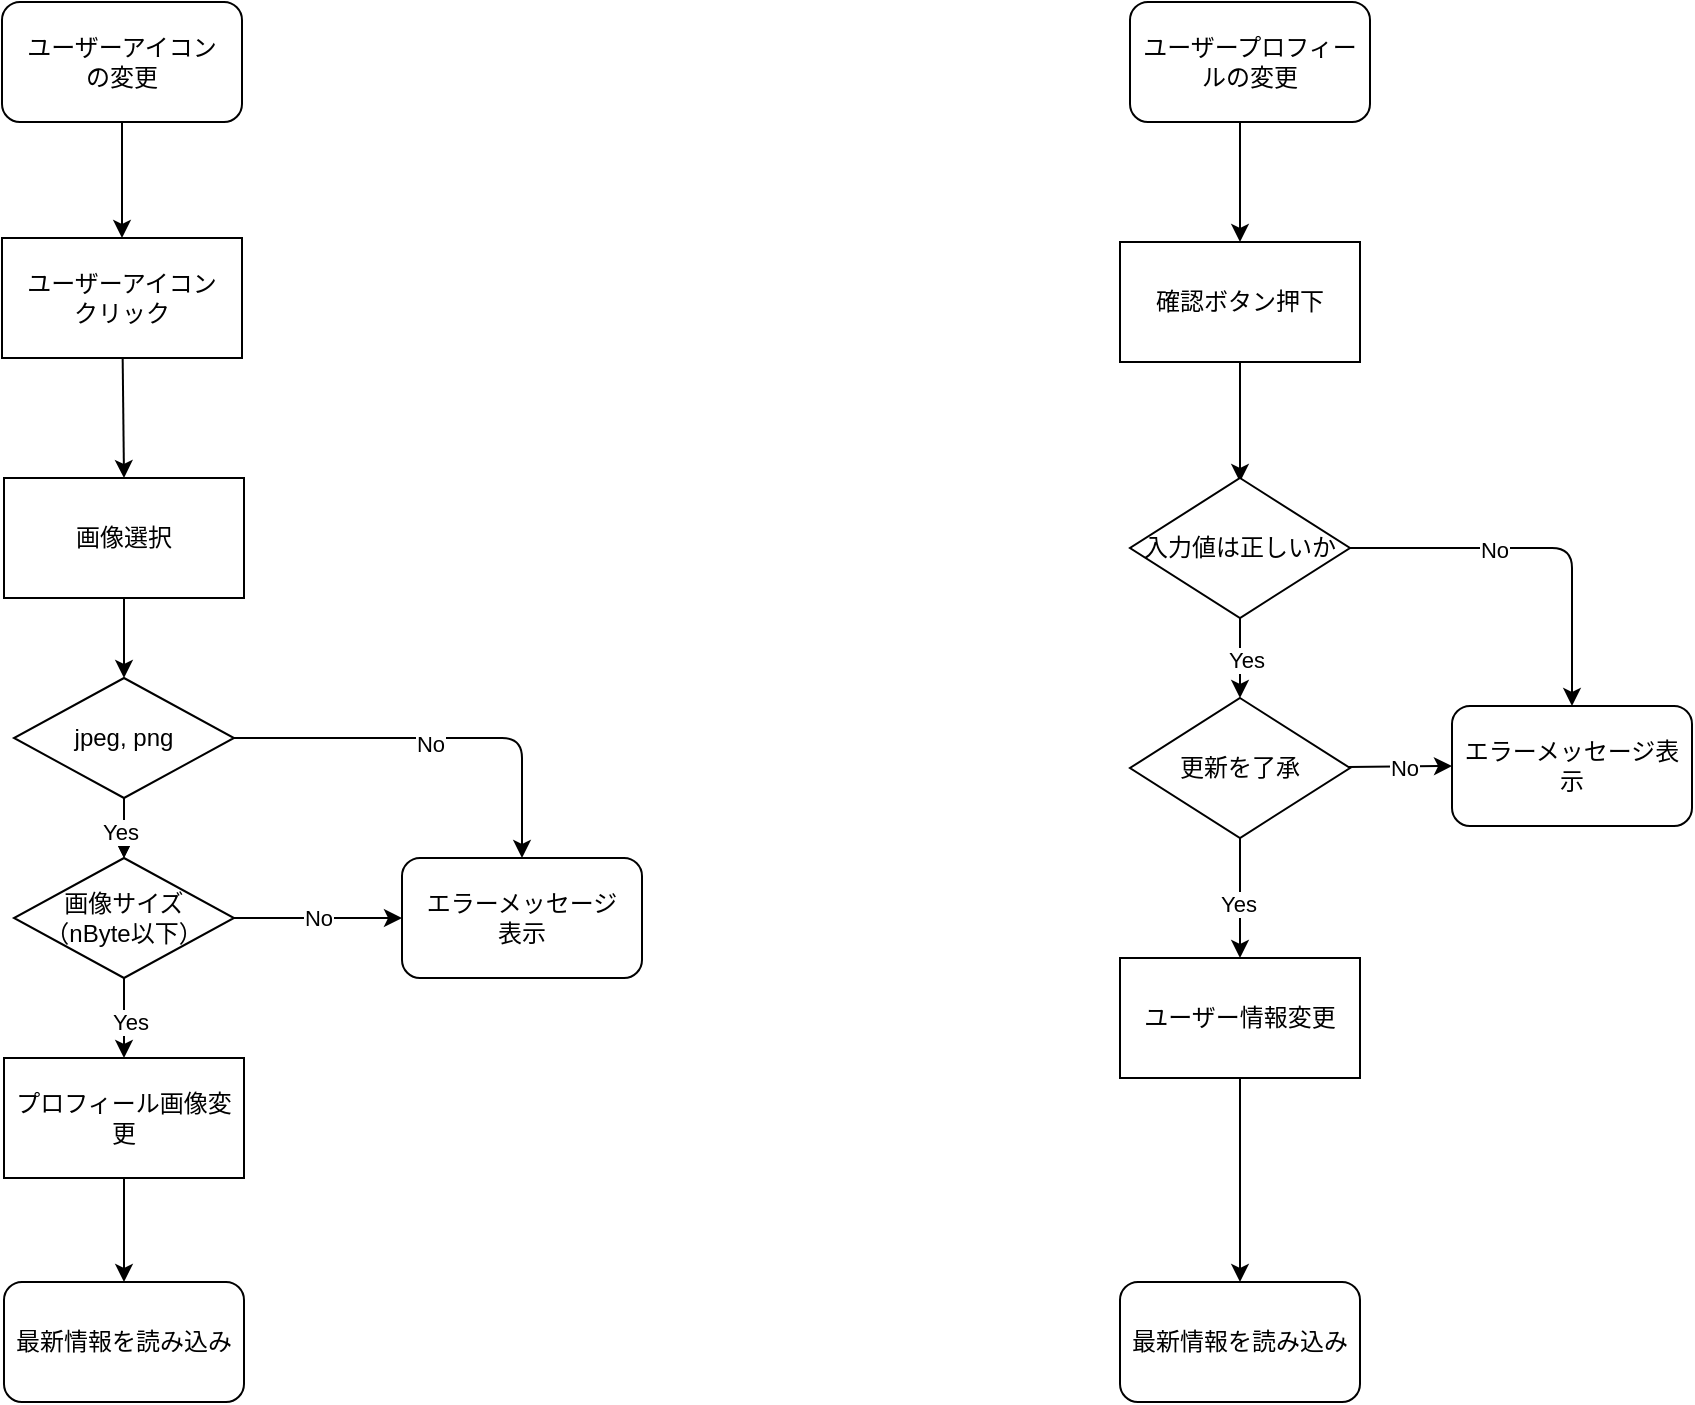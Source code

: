 <mxfile>
    <diagram id="wQver73uPII_HUEvxP58" name="ページ1">
        <mxGraphModel dx="1179" dy="634" grid="1" gridSize="10" guides="1" tooltips="1" connect="1" arrows="1" fold="1" page="1" pageScale="1" pageWidth="827" pageHeight="1169" math="0" shadow="0">
            <root>
                <mxCell id="0"/>
                <mxCell id="1" parent="0"/>
                <mxCell id="59" style="edgeStyle=none;html=1;entryX=0.5;entryY=0;entryDx=0;entryDy=0;" parent="1" source="2" target="5" edge="1">
                    <mxGeometry relative="1" as="geometry"/>
                </mxCell>
                <mxCell id="2" value="ユーザーアイコン&lt;br&gt;クリック" style="rounded=0;whiteSpace=wrap;html=1;" parent="1" vertex="1">
                    <mxGeometry x="40" y="200" width="120" height="60" as="geometry"/>
                </mxCell>
                <mxCell id="3" value="最新情報を読み込み" style="rounded=1;whiteSpace=wrap;html=1;" parent="1" vertex="1">
                    <mxGeometry x="41" y="722" width="120" height="60" as="geometry"/>
                </mxCell>
                <mxCell id="9" style="edgeStyle=none;html=1;entryX=0.5;entryY=0;entryDx=0;entryDy=0;" parent="1" target="7" edge="1">
                    <mxGeometry relative="1" as="geometry">
                        <mxPoint x="101" y="380" as="sourcePoint"/>
                    </mxGeometry>
                </mxCell>
                <mxCell id="5" value="画像選択" style="rounded=0;whiteSpace=wrap;html=1;" parent="1" vertex="1">
                    <mxGeometry x="41" y="320" width="120" height="60" as="geometry"/>
                </mxCell>
                <mxCell id="10" value="" style="edgeStyle=none;html=1;" parent="1" source="7" target="8" edge="1">
                    <mxGeometry relative="1" as="geometry"/>
                </mxCell>
                <mxCell id="11" style="edgeStyle=none;html=1;exitX=0.5;exitY=1;exitDx=0;exitDy=0;entryX=0.5;entryY=0;entryDx=0;entryDy=0;" parent="1" source="7" target="8" edge="1">
                    <mxGeometry relative="1" as="geometry"/>
                </mxCell>
                <mxCell id="16" value="Yes" style="edgeLabel;html=1;align=center;verticalAlign=middle;resizable=0;points=[];" parent="11" vertex="1" connectable="0">
                    <mxGeometry x="0.133" y="-2" relative="1" as="geometry">
                        <mxPoint as="offset"/>
                    </mxGeometry>
                </mxCell>
                <mxCell id="13" style="edgeStyle=none;html=1;entryX=0.5;entryY=0;entryDx=0;entryDy=0;" parent="1" source="7" target="12" edge="1">
                    <mxGeometry relative="1" as="geometry">
                        <mxPoint x="231" y="450" as="targetPoint"/>
                        <Array as="points">
                            <mxPoint x="300" y="450"/>
                        </Array>
                    </mxGeometry>
                </mxCell>
                <mxCell id="14" value="No" style="edgeLabel;html=1;align=center;verticalAlign=middle;resizable=0;points=[];" parent="13" vertex="1" connectable="0">
                    <mxGeometry x="-0.04" y="-3" relative="1" as="geometry">
                        <mxPoint as="offset"/>
                    </mxGeometry>
                </mxCell>
                <mxCell id="7" value="jpeg, png" style="rhombus;whiteSpace=wrap;html=1;" parent="1" vertex="1">
                    <mxGeometry x="46" y="420" width="110" height="60" as="geometry"/>
                </mxCell>
                <mxCell id="17" value="No" style="edgeStyle=none;html=1;entryX=0;entryY=0.5;entryDx=0;entryDy=0;" parent="1" source="8" target="12" edge="1">
                    <mxGeometry x="-0.007" relative="1" as="geometry">
                        <mxPoint x="220" y="540" as="targetPoint"/>
                        <Array as="points">
                            <mxPoint x="190" y="540"/>
                        </Array>
                        <mxPoint as="offset"/>
                    </mxGeometry>
                </mxCell>
                <mxCell id="19" style="edgeStyle=none;html=1;entryX=0.5;entryY=0;entryDx=0;entryDy=0;" parent="1" source="8" edge="1">
                    <mxGeometry relative="1" as="geometry">
                        <mxPoint x="101" y="610" as="targetPoint"/>
                    </mxGeometry>
                </mxCell>
                <mxCell id="57" value="Yes" style="edgeLabel;html=1;align=center;verticalAlign=middle;resizable=0;points=[];" parent="19" vertex="1" connectable="0">
                    <mxGeometry x="0.1" y="3" relative="1" as="geometry">
                        <mxPoint as="offset"/>
                    </mxGeometry>
                </mxCell>
                <mxCell id="8" value="画像サイズ&lt;br&gt;（nByte以下）" style="rhombus;whiteSpace=wrap;html=1;" parent="1" vertex="1">
                    <mxGeometry x="46" y="510" width="110" height="60" as="geometry"/>
                </mxCell>
                <mxCell id="12" value="エラーメッセージ&lt;br&gt;表示" style="rounded=1;whiteSpace=wrap;html=1;" parent="1" vertex="1">
                    <mxGeometry x="240" y="510" width="120" height="60" as="geometry"/>
                </mxCell>
                <mxCell id="55" style="edgeStyle=none;html=1;entryX=0.5;entryY=0;entryDx=0;entryDy=0;" parent="1" source="18" target="3" edge="1">
                    <mxGeometry relative="1" as="geometry"/>
                </mxCell>
                <mxCell id="18" value="プロフィール画像変更" style="rounded=0;whiteSpace=wrap;html=1;" parent="1" vertex="1">
                    <mxGeometry x="41" y="610" width="120" height="60" as="geometry"/>
                </mxCell>
                <mxCell id="22" style="edgeStyle=none;html=1;entryX=0.5;entryY=0;entryDx=0;entryDy=0;" parent="1" target="25" edge="1">
                    <mxGeometry relative="1" as="geometry">
                        <mxPoint x="659.0" y="142" as="sourcePoint"/>
                    </mxGeometry>
                </mxCell>
                <mxCell id="24" style="edgeStyle=none;html=1;entryX=0.5;entryY=0;entryDx=0;entryDy=0;" parent="1" source="25" edge="1">
                    <mxGeometry relative="1" as="geometry">
                        <mxPoint x="659" y="322" as="targetPoint"/>
                    </mxGeometry>
                </mxCell>
                <mxCell id="25" value="確認ボタン押下" style="rounded=0;whiteSpace=wrap;html=1;" parent="1" vertex="1">
                    <mxGeometry x="599" y="202" width="120" height="60" as="geometry"/>
                </mxCell>
                <mxCell id="64" style="edgeStyle=none;html=1;entryX=0.5;entryY=0;entryDx=0;entryDy=0;" parent="1" source="39" target="63" edge="1">
                    <mxGeometry relative="1" as="geometry"/>
                </mxCell>
                <mxCell id="39" value="ユーザー情報変更" style="rounded=0;whiteSpace=wrap;html=1;" parent="1" vertex="1">
                    <mxGeometry x="599" y="560" width="120" height="60" as="geometry"/>
                </mxCell>
                <mxCell id="43" value="" style="edgeStyle=none;html=1;entryX=0.5;entryY=0;entryDx=0;entryDy=0;" parent="1" source="41" target="61" edge="1">
                    <mxGeometry relative="1" as="geometry">
                        <mxPoint x="755" y="360" as="targetPoint"/>
                        <Array as="points">
                            <mxPoint x="825" y="355"/>
                        </Array>
                    </mxGeometry>
                </mxCell>
                <mxCell id="45" value="No" style="edgeLabel;html=1;align=center;verticalAlign=middle;resizable=0;points=[];" parent="43" vertex="1" connectable="0">
                    <mxGeometry x="-0.238" y="-1" relative="1" as="geometry">
                        <mxPoint x="-1" as="offset"/>
                    </mxGeometry>
                </mxCell>
                <mxCell id="48" style="edgeStyle=none;html=1;entryX=0.5;entryY=0;entryDx=0;entryDy=0;" parent="1" source="41" edge="1">
                    <mxGeometry relative="1" as="geometry">
                        <mxPoint x="659" y="430" as="targetPoint"/>
                    </mxGeometry>
                </mxCell>
                <mxCell id="51" value="Yes" style="edgeLabel;html=1;align=center;verticalAlign=middle;resizable=0;points=[];" parent="48" vertex="1" connectable="0">
                    <mxGeometry x="0.041" y="3" relative="1" as="geometry">
                        <mxPoint as="offset"/>
                    </mxGeometry>
                </mxCell>
                <mxCell id="41" value="入力値は正しいか" style="rhombus;whiteSpace=wrap;html=1;" parent="1" vertex="1">
                    <mxGeometry x="604" y="320" width="110" height="70" as="geometry"/>
                </mxCell>
                <mxCell id="50" style="edgeStyle=none;html=1;entryX=0.5;entryY=0;entryDx=0;entryDy=0;" parent="1" source="49" target="39" edge="1">
                    <mxGeometry relative="1" as="geometry"/>
                </mxCell>
                <mxCell id="52" value="Yes" style="edgeLabel;html=1;align=center;verticalAlign=middle;resizable=0;points=[];" parent="50" vertex="1" connectable="0">
                    <mxGeometry x="0.076" y="-1" relative="1" as="geometry">
                        <mxPoint as="offset"/>
                    </mxGeometry>
                </mxCell>
                <mxCell id="62" style="edgeStyle=none;html=1;entryX=0;entryY=0.5;entryDx=0;entryDy=0;" parent="1" source="49" target="61" edge="1">
                    <mxGeometry relative="1" as="geometry"/>
                </mxCell>
                <mxCell id="65" value="No" style="edgeLabel;html=1;align=center;verticalAlign=middle;resizable=0;points=[];" parent="62" vertex="1" connectable="0">
                    <mxGeometry x="0.089" y="-1" relative="1" as="geometry">
                        <mxPoint as="offset"/>
                    </mxGeometry>
                </mxCell>
                <mxCell id="49" value="更新を了承" style="rhombus;whiteSpace=wrap;html=1;" parent="1" vertex="1">
                    <mxGeometry x="604" y="430" width="110" height="70" as="geometry"/>
                </mxCell>
                <mxCell id="58" style="edgeStyle=none;html=1;entryX=0.5;entryY=0;entryDx=0;entryDy=0;" parent="1" source="54" target="2" edge="1">
                    <mxGeometry relative="1" as="geometry"/>
                </mxCell>
                <mxCell id="54" value="ユーザーアイコン&lt;br&gt;の変更" style="rounded=1;whiteSpace=wrap;html=1;" parent="1" vertex="1">
                    <mxGeometry x="40" y="82" width="120" height="60" as="geometry"/>
                </mxCell>
                <mxCell id="60" value="ユーザープロフィールの変更" style="rounded=1;whiteSpace=wrap;html=1;" parent="1" vertex="1">
                    <mxGeometry x="604" y="82" width="120" height="60" as="geometry"/>
                </mxCell>
                <mxCell id="61" value="エラーメッセージ表示" style="rounded=1;whiteSpace=wrap;html=1;" parent="1" vertex="1">
                    <mxGeometry x="765" y="434" width="120" height="60" as="geometry"/>
                </mxCell>
                <mxCell id="63" value="最新情報を読み込み" style="rounded=1;whiteSpace=wrap;html=1;" parent="1" vertex="1">
                    <mxGeometry x="599" y="722" width="120" height="60" as="geometry"/>
                </mxCell>
            </root>
        </mxGraphModel>
    </diagram>
</mxfile>